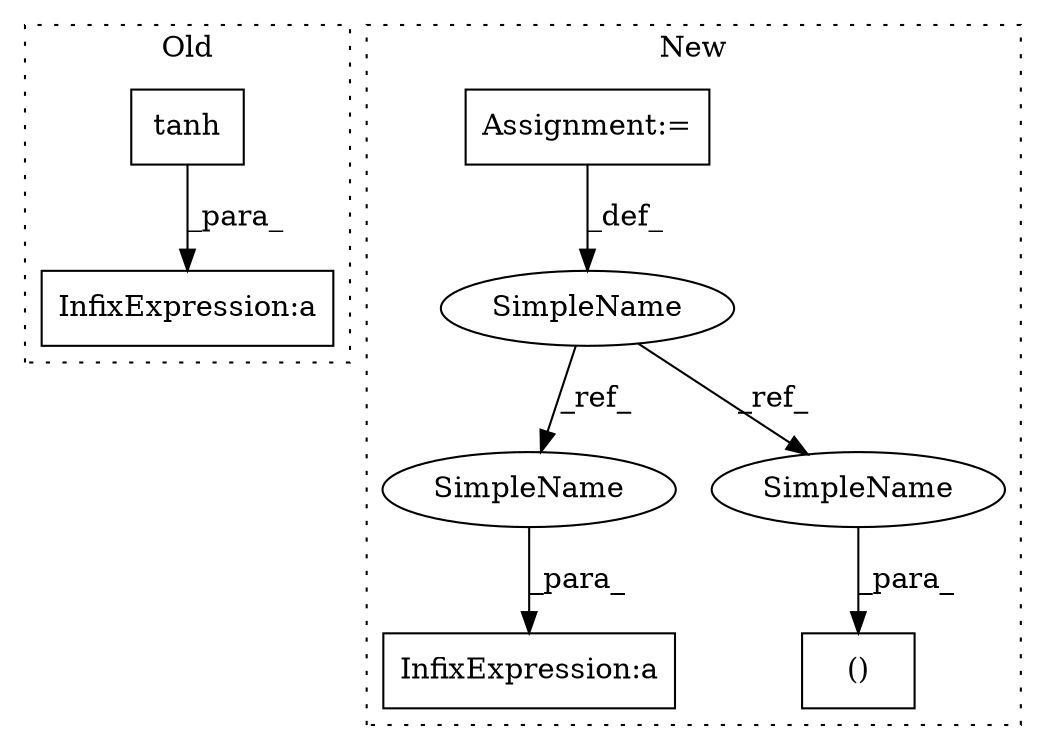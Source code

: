 digraph G {
subgraph cluster0 {
1 [label="tanh" a="32" s="16978,17107" l="5,1" shape="box"];
4 [label="InfixExpression:a" a="27" s="17108" l="3" shape="box"];
label = "Old";
style="dotted";
}
subgraph cluster1 {
2 [label="()" a="106" s="16964" l="15" shape="box"];
3 [label="Assignment:=" a="7" s="16617" l="1" shape="box"];
5 [label="InfixExpression:a" a="27" s="17016" l="3" shape="box"];
6 [label="SimpleName" a="42" s="16617" l="1" shape="ellipse"];
7 [label="SimpleName" a="42" s="17015" l="1" shape="ellipse"];
8 [label="SimpleName" a="42" s="16964" l="1" shape="ellipse"];
label = "New";
style="dotted";
}
1 -> 4 [label="_para_"];
3 -> 6 [label="_def_"];
6 -> 8 [label="_ref_"];
6 -> 7 [label="_ref_"];
7 -> 5 [label="_para_"];
8 -> 2 [label="_para_"];
}